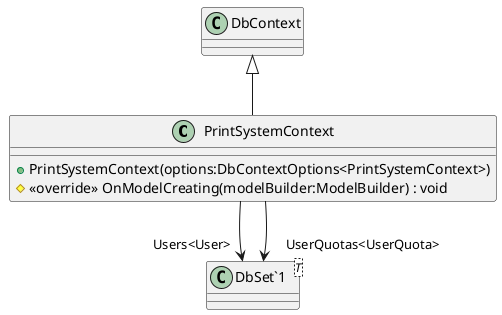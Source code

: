 @startuml
class PrintSystemContext {
    + PrintSystemContext(options:DbContextOptions<PrintSystemContext>)
    # <<override>> OnModelCreating(modelBuilder:ModelBuilder) : void
}
class "DbSet`1"<T> {
}
DbContext <|-- PrintSystemContext
PrintSystemContext --> "Users<User>" "DbSet`1"
PrintSystemContext --> "UserQuotas<UserQuota>" "DbSet`1"
@enduml

